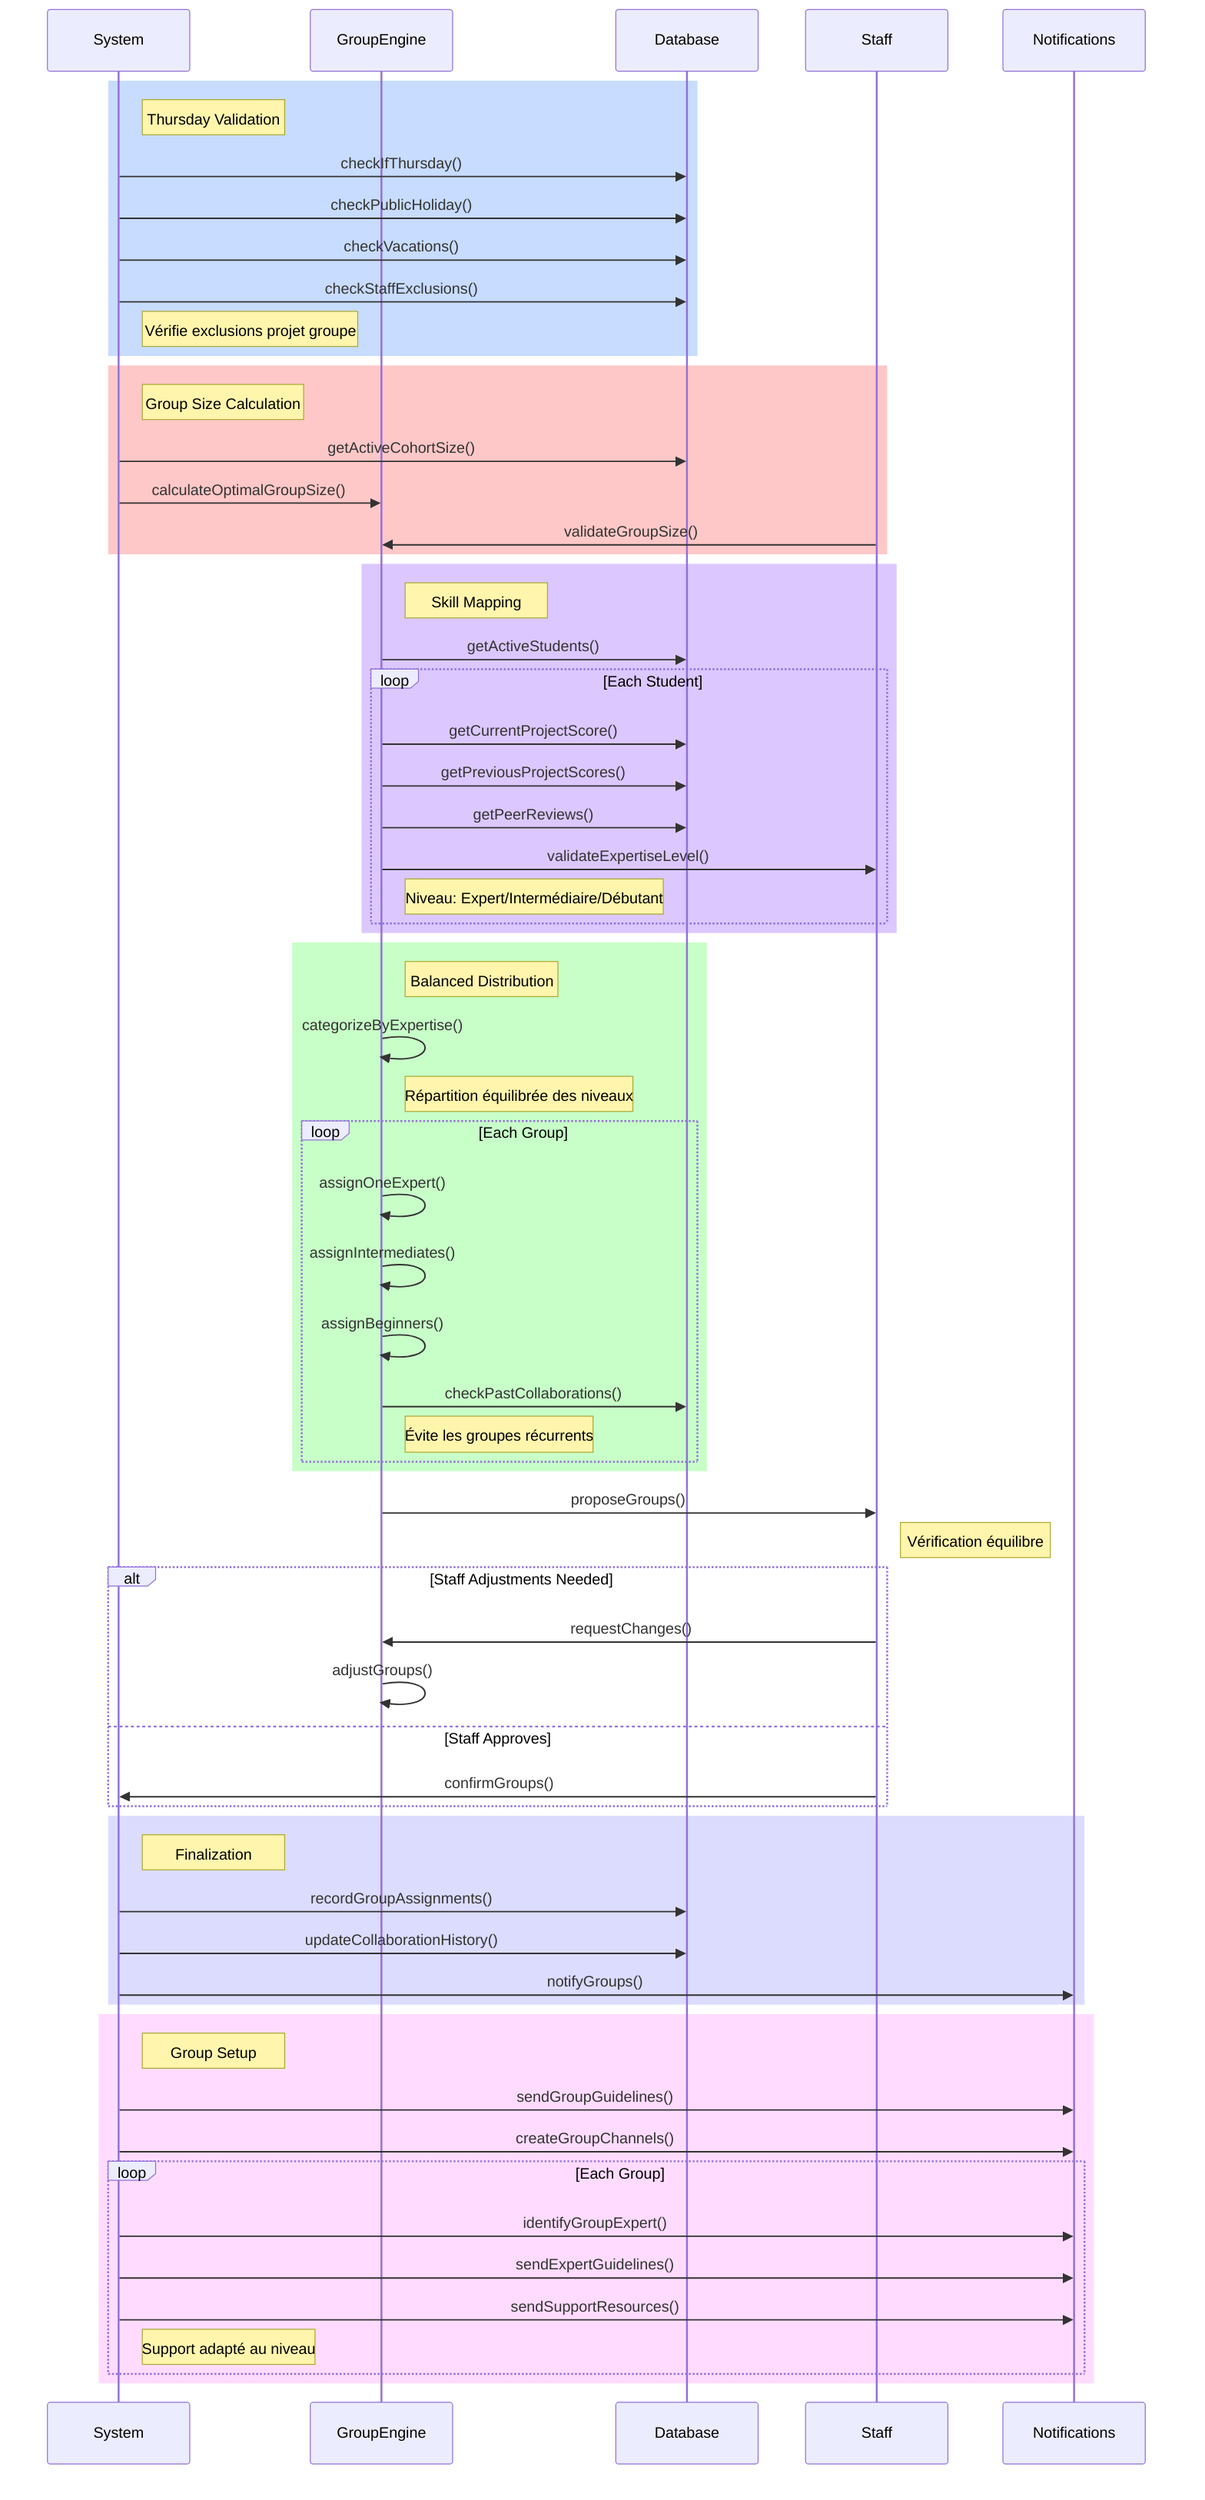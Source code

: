 sequenceDiagram
    participant S as System
    participant G as GroupEngine
    participant DB as Database
    participant Staff
    participant N as Notifications

    %% Phase 1: Weekly Check
    rect rgb(200, 220, 255)
        Note right of S: Thursday Validation
        S->>DB: checkIfThursday()
        S->>DB: checkPublicHoliday()
        S->>DB: checkVacations()
        S->>DB: checkStaffExclusions()
        Note right of S: Vérifie exclusions projet groupe
    end

    %% Phase 2: Cohort Analysis
    rect rgb(255, 200, 200)
        Note right of S: Group Size Calculation
        S->>DB: getActiveCohortSize()
        S->>G: calculateOptimalGroupSize()
        Staff->>G: validateGroupSize()
    end

    %% Phase 3: Expertise Assessment
    rect rgb(220, 200, 255)
        Note right of G: Skill Mapping
        G->>DB: getActiveStudents()
        loop Each Student
            G->>DB: getCurrentProjectScore()
            G->>DB: getPreviousProjectScores()
            G->>DB: getPeerReviews()
            G->>Staff: validateExpertiseLevel()
            Note right of G: Niveau: Expert/Intermédiaire/Débutant
        end
    end

    %% Phase 4: Group Formation
    rect rgb(200, 255, 200)
        Note right of G: Balanced Distribution
        G->>G: categorizeByExpertise()
        Note right of G: Répartition équilibrée des niveaux
        
        loop Each Group
            G->>G: assignOneExpert()
            G->>G: assignIntermediates()
            G->>G: assignBeginners()
            G->>DB: checkPastCollaborations()
            Note right of G: Évite les groupes récurrents
        end
    end

    %% Phase 5: Staff Review
    G->>Staff: proposeGroups()
    Note right of Staff: Vérification équilibre
    
    alt Staff Adjustments Needed
        Staff->>G: requestChanges()
        G->>G: adjustGroups()
    else Staff Approves
        Staff->>S: confirmGroups()
    end

    %% Phase 6: Assignment & Recording
    rect rgb(220, 220, 255)
        Note right of S: Finalization
        S->>DB: recordGroupAssignments()
        S->>DB: updateCollaborationHistory()
        S->>N: notifyGroups()
    end

    %% Phase 7: Group Support
    rect rgb(255, 220, 255)
        Note right of S: Group Setup
        S->>N: sendGroupGuidelines()
        S->>N: createGroupChannels()
        loop Each Group
            S->>N: identifyGroupExpert()
            S->>N: sendExpertGuidelines()
            S->>N: sendSupportResources()
            Note right of S: Support adapté au niveau
        end
    end